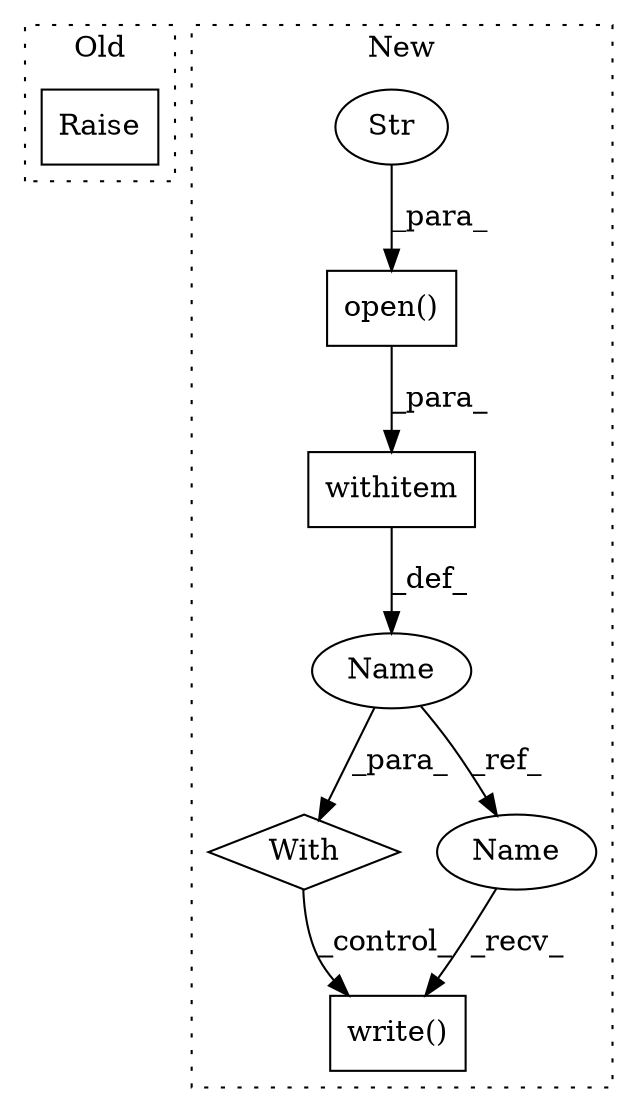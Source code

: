 digraph G {
subgraph cluster0 {
1 [label="Raise" a="91" s="2874" l="6" shape="box"];
label = "Old";
style="dotted";
}
subgraph cluster1 {
2 [label="write()" a="75" s="3651,3672" l="8,1" shape="box"];
3 [label="Name" a="87" s="3640" l="1" shape="ellipse"];
4 [label="With" a="39" s="3599,3610" l="5,41" shape="diamond"];
5 [label="withitem" a="49" s="3604" l="6" shape="box"];
6 [label="open()" a="75" s="3604,3635" l="12,1" shape="box"];
7 [label="Str" a="66" s="3632" l="3" shape="ellipse"];
8 [label="Name" a="87" s="3651" l="1" shape="ellipse"];
label = "New";
style="dotted";
}
3 -> 8 [label="_ref_"];
3 -> 4 [label="_para_"];
4 -> 2 [label="_control_"];
5 -> 3 [label="_def_"];
6 -> 5 [label="_para_"];
7 -> 6 [label="_para_"];
8 -> 2 [label="_recv_"];
}